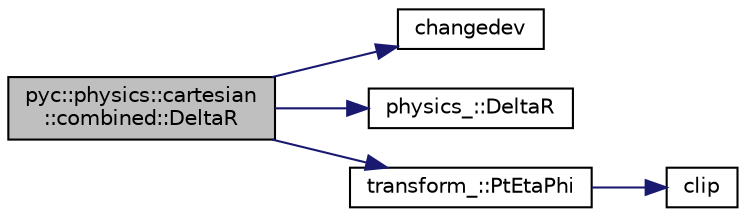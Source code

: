 digraph "pyc::physics::cartesian::combined::DeltaR"
{
 // INTERACTIVE_SVG=YES
 // LATEX_PDF_SIZE
  edge [fontname="Helvetica",fontsize="10",labelfontname="Helvetica",labelfontsize="10"];
  node [fontname="Helvetica",fontsize="10",shape=record];
  rankdir="LR";
  Node1 [label="pyc::physics::cartesian\l::combined::DeltaR",height=0.2,width=0.4,color="black", fillcolor="grey75", style="filled", fontcolor="black",tooltip=" "];
  Node1 -> Node2 [color="midnightblue",fontsize="10",style="solid",fontname="Helvetica"];
  Node2 [label="changedev",height=0.2,width=0.4,color="black", fillcolor="white", style="filled",URL="$utils_8h.html#a123aed6d73594e07c6401a7a6c587808",tooltip=" "];
  Node1 -> Node3 [color="midnightblue",fontsize="10",style="solid",fontname="Helvetica"];
  Node3 [label="physics_::DeltaR",height=0.2,width=0.4,color="black", fillcolor="white", style="filled",URL="$namespacephysics__.html#a5f66fa5ca30082509e1284fbcb4b25be",tooltip="Computes the delta R separation between two particles."];
  Node1 -> Node4 [color="midnightblue",fontsize="10",style="solid",fontname="Helvetica"];
  Node4 [label="transform_::PtEtaPhi",height=0.2,width=0.4,color="black", fillcolor="white", style="filled",URL="$namespacetransform__.html#adf008ef1e94217cd7a7dae8c53a127a6",tooltip="Computes the transverse momentum (Pt), pseudorapidity (Eta), and azimuthal angle (Phi) from a momentu..."];
  Node4 -> Node5 [color="midnightblue",fontsize="10",style="solid",fontname="Helvetica"];
  Node5 [label="clip",height=0.2,width=0.4,color="black", fillcolor="white", style="filled",URL="$utils_8h.html#aaec9ca2d20716add3c686abd989934d0",tooltip=" "];
}
